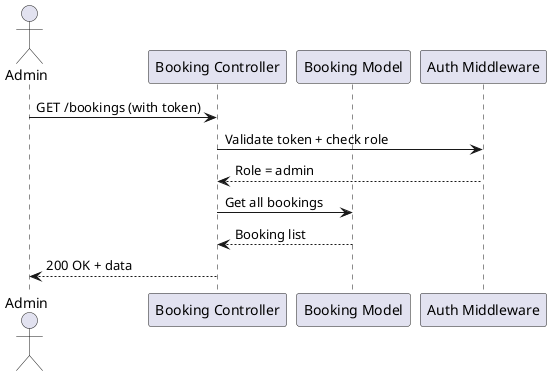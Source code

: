 @startuml
actor Admin
participant "Booking Controller" as Booking
participant "Booking Model" as DB
participant "Auth Middleware" as Auth

Admin -> Booking : GET /bookings (with token)
Booking -> Auth : Validate token + check role
Auth --> Booking : Role = admin
Booking -> DB : Get all bookings
DB --> Booking : Booking list
Booking --> Admin : 200 OK + data
@enduml
